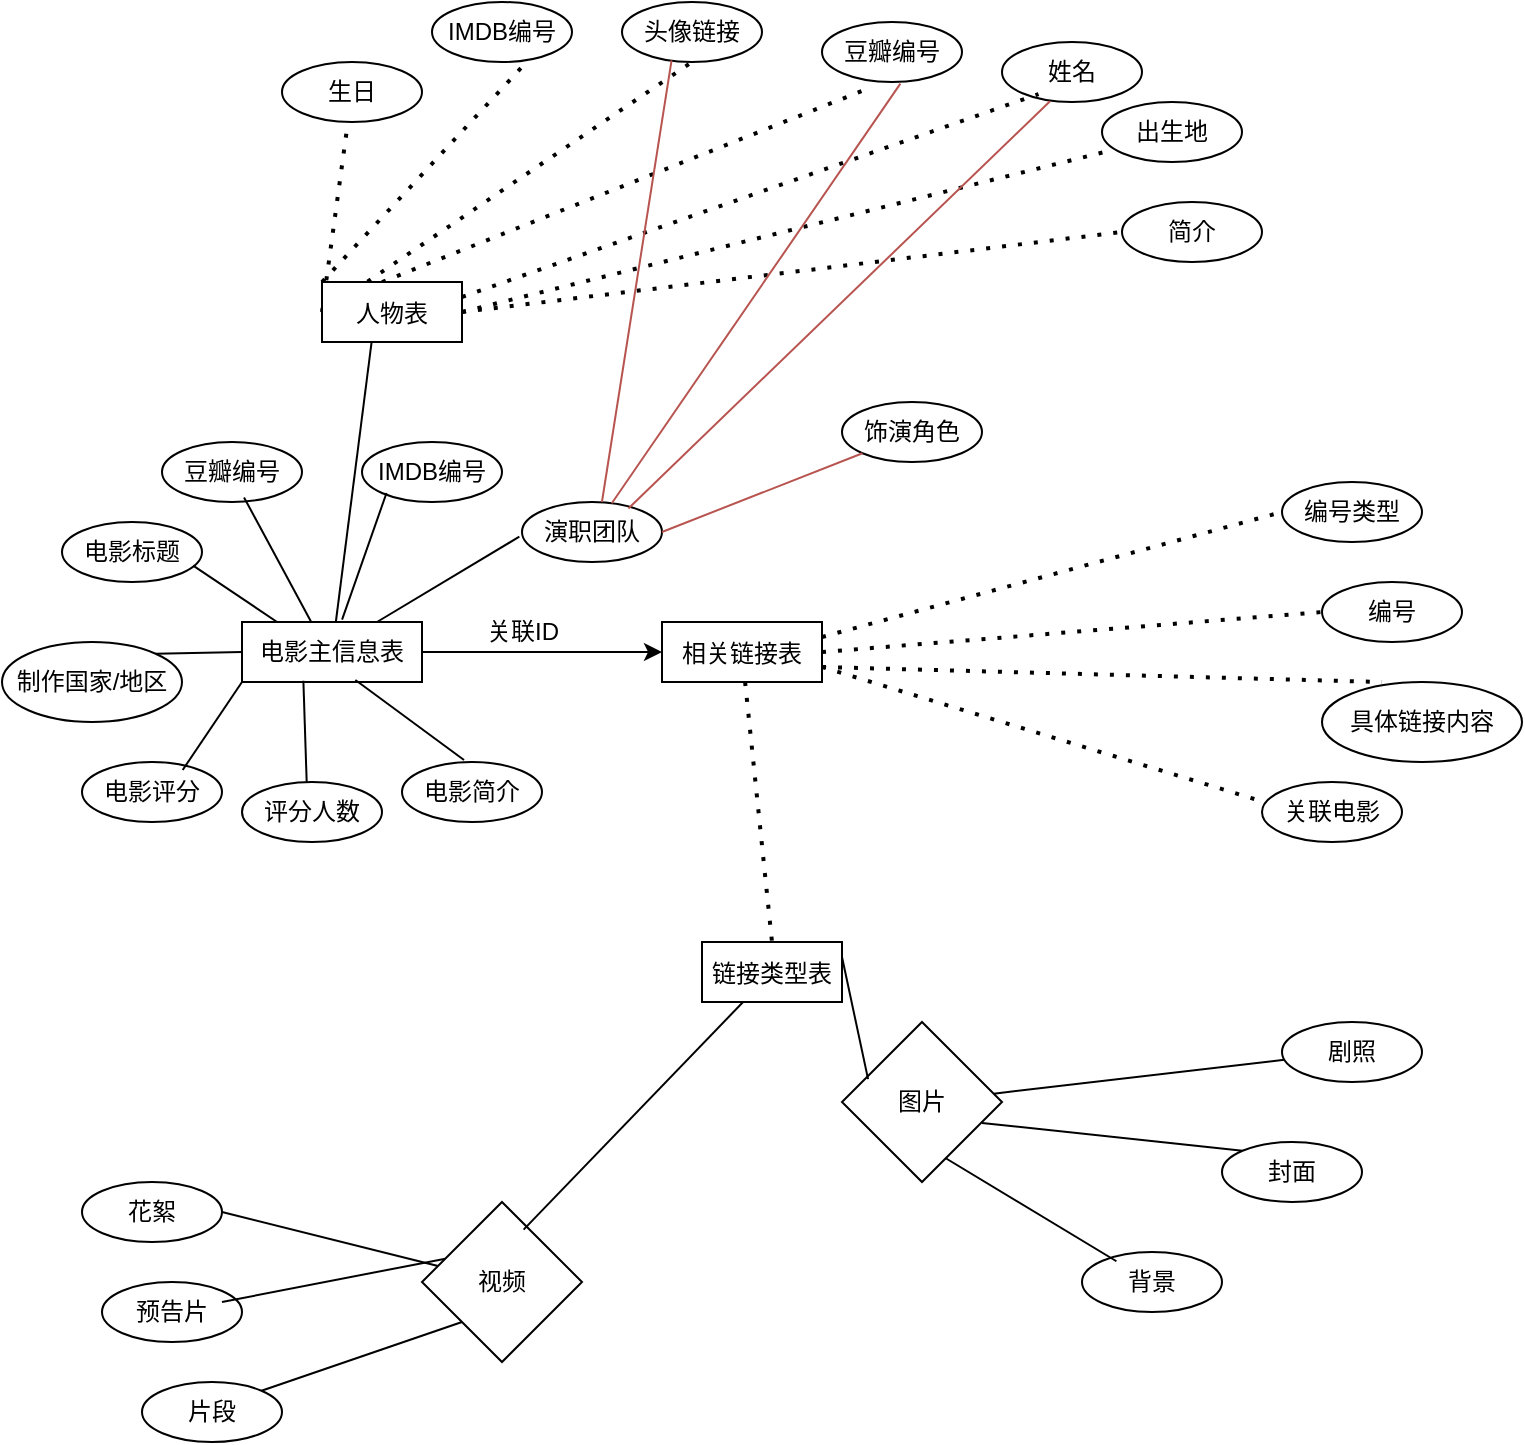 <mxfile version="24.7.12">
  <diagram name="第 1 页" id="hKK6e3-bGi8DGC7JCKwZ">
    <mxGraphModel dx="1434" dy="2346" grid="1" gridSize="10" guides="1" tooltips="1" connect="1" arrows="1" fold="1" page="1" pageScale="1" pageWidth="900" pageHeight="1600" math="0" shadow="0">
      <root>
        <mxCell id="0" />
        <mxCell id="1" parent="0" />
        <mxCell id="WwOy-W65AdmmbrhSYN2I-65" style="edgeStyle=orthogonalEdgeStyle;rounded=0;orthogonalLoop=1;jettySize=auto;html=1;entryX=0;entryY=0.5;entryDx=0;entryDy=0;fontFamily=Helvetica;fontSize=12;fontColor=default;" edge="1" parent="1" source="WwOy-W65AdmmbrhSYN2I-1" target="WwOy-W65AdmmbrhSYN2I-11">
          <mxGeometry relative="1" as="geometry" />
        </mxCell>
        <mxCell id="WwOy-W65AdmmbrhSYN2I-1" value="电影主信息表" style="rounded=0;whiteSpace=wrap;html=1;" vertex="1" parent="1">
          <mxGeometry x="150" y="170" width="90" height="30" as="geometry" />
        </mxCell>
        <mxCell id="WwOy-W65AdmmbrhSYN2I-2" value="电影标题" style="ellipse;whiteSpace=wrap;html=1;" vertex="1" parent="1">
          <mxGeometry x="60" y="120" width="70" height="30" as="geometry" />
        </mxCell>
        <mxCell id="WwOy-W65AdmmbrhSYN2I-3" value="制作国家/地区" style="ellipse;whiteSpace=wrap;html=1;" vertex="1" parent="1">
          <mxGeometry x="30" y="180" width="90" height="40" as="geometry" />
        </mxCell>
        <mxCell id="WwOy-W65AdmmbrhSYN2I-4" value="电影评分" style="ellipse;whiteSpace=wrap;html=1;" vertex="1" parent="1">
          <mxGeometry x="70" y="240" width="70" height="30" as="geometry" />
        </mxCell>
        <mxCell id="WwOy-W65AdmmbrhSYN2I-5" value="评分人数" style="ellipse;whiteSpace=wrap;html=1;" vertex="1" parent="1">
          <mxGeometry x="150" y="250" width="70" height="30" as="geometry" />
        </mxCell>
        <mxCell id="WwOy-W65AdmmbrhSYN2I-6" value="电影简介" style="ellipse;whiteSpace=wrap;html=1;" vertex="1" parent="1">
          <mxGeometry x="230" y="240" width="70" height="30" as="geometry" />
        </mxCell>
        <mxCell id="WwOy-W65AdmmbrhSYN2I-7" value="豆瓣编号" style="ellipse;whiteSpace=wrap;html=1;" vertex="1" parent="1">
          <mxGeometry x="110" y="80" width="70" height="30" as="geometry" />
        </mxCell>
        <mxCell id="WwOy-W65AdmmbrhSYN2I-8" value="IMDB编号" style="ellipse;whiteSpace=wrap;html=1;" vertex="1" parent="1">
          <mxGeometry x="210" y="80" width="70" height="30" as="geometry" />
        </mxCell>
        <mxCell id="WwOy-W65AdmmbrhSYN2I-9" value="演职团队" style="ellipse;whiteSpace=wrap;html=1;" vertex="1" parent="1">
          <mxGeometry x="290" y="110" width="70" height="30" as="geometry" />
        </mxCell>
        <mxCell id="WwOy-W65AdmmbrhSYN2I-11" value="相关链接表" style="%3CmxGraphModel%3E%3Croot%3E%3CmxCell%20id%3D%220%22%2F%3E%3CmxCell%20id%3D%221%22%20parent%3D%220%22%2F%3E%3CmxCell%20id%3D%222%22%20value%3D%22%E7%9B%B8%E5%85%B3%E8%A7%86%E9%A2%91%E9%93%BE%E6%8E%A5%22%20style%3D%22ellipse%3BwhiteSpace%3Dwrap%3Bhtml%3D1%3B%22%20vertex%3D%221%22%20parent%3D%221%22%3E%3CmxGeometry%20x%3D%22310%22%20y%3D%22170%22%20width%3D%2280%22%20height%3D%2240%22%20as%3D%22geometry%22%2F%3E%3C%2FmxCell%3E%3C%2Froot%3E%3C%2FmxGraphModel%3E" vertex="1" parent="1">
          <mxGeometry x="360" y="170" width="80" height="30" as="geometry" />
        </mxCell>
        <mxCell id="WwOy-W65AdmmbrhSYN2I-13" value="" style="endArrow=none;html=1;rounded=0;entryX=0.937;entryY=0.726;entryDx=0;entryDy=0;entryPerimeter=0;exitX=0.195;exitY=0;exitDx=0;exitDy=0;exitPerimeter=0;" edge="1" parent="1" source="WwOy-W65AdmmbrhSYN2I-1" target="WwOy-W65AdmmbrhSYN2I-2">
          <mxGeometry width="50" height="50" relative="1" as="geometry">
            <mxPoint x="90" y="200" as="sourcePoint" />
            <mxPoint x="140" y="150" as="targetPoint" />
          </mxGeometry>
        </mxCell>
        <mxCell id="WwOy-W65AdmmbrhSYN2I-14" value="" style="endArrow=none;html=1;rounded=0;entryX=0.586;entryY=0.924;entryDx=0;entryDy=0;entryPerimeter=0;exitX=0.386;exitY=0.007;exitDx=0;exitDy=0;exitPerimeter=0;" edge="1" parent="1" source="WwOy-W65AdmmbrhSYN2I-1" target="WwOy-W65AdmmbrhSYN2I-7">
          <mxGeometry width="50" height="50" relative="1" as="geometry">
            <mxPoint x="210" y="148" as="sourcePoint" />
            <mxPoint x="168" y="120" as="targetPoint" />
          </mxGeometry>
        </mxCell>
        <mxCell id="WwOy-W65AdmmbrhSYN2I-15" value="" style="endArrow=none;html=1;rounded=0;entryX=0.175;entryY=0.85;entryDx=0;entryDy=0;entryPerimeter=0;exitX=0.556;exitY=-0.039;exitDx=0;exitDy=0;exitPerimeter=0;" edge="1" parent="1" source="WwOy-W65AdmmbrhSYN2I-1" target="WwOy-W65AdmmbrhSYN2I-8">
          <mxGeometry width="50" height="50" relative="1" as="geometry">
            <mxPoint x="237" y="160" as="sourcePoint" />
            <mxPoint x="220" y="110" as="targetPoint" />
          </mxGeometry>
        </mxCell>
        <mxCell id="WwOy-W65AdmmbrhSYN2I-16" value="" style="endArrow=none;html=1;rounded=0;entryX=-0.019;entryY=0.578;entryDx=0;entryDy=0;entryPerimeter=0;exitX=0.75;exitY=0;exitDx=0;exitDy=0;" edge="1" parent="1" source="WwOy-W65AdmmbrhSYN2I-1" target="WwOy-W65AdmmbrhSYN2I-9">
          <mxGeometry width="50" height="50" relative="1" as="geometry">
            <mxPoint x="230" y="173" as="sourcePoint" />
            <mxPoint x="252" y="110" as="targetPoint" />
          </mxGeometry>
        </mxCell>
        <mxCell id="WwOy-W65AdmmbrhSYN2I-19" value="" style="endArrow=none;html=1;rounded=0;exitX=0.63;exitY=0.967;exitDx=0;exitDy=0;entryX=0.443;entryY=-0.033;entryDx=0;entryDy=0;entryPerimeter=0;exitPerimeter=0;" edge="1" parent="1" source="WwOy-W65AdmmbrhSYN2I-1" target="WwOy-W65AdmmbrhSYN2I-6">
          <mxGeometry width="50" height="50" relative="1" as="geometry">
            <mxPoint x="214" y="210" as="sourcePoint" />
            <mxPoint x="276" y="228" as="targetPoint" />
          </mxGeometry>
        </mxCell>
        <mxCell id="WwOy-W65AdmmbrhSYN2I-20" value="" style="endArrow=none;html=1;rounded=0;exitX=0.341;exitY=0.978;exitDx=0;exitDy=0;entryX=0.462;entryY=0;entryDx=0;entryDy=0;entryPerimeter=0;exitPerimeter=0;" edge="1" parent="1" source="WwOy-W65AdmmbrhSYN2I-1" target="WwOy-W65AdmmbrhSYN2I-5">
          <mxGeometry width="50" height="50" relative="1" as="geometry">
            <mxPoint x="168" y="205" as="sourcePoint" />
            <mxPoint x="222" y="245" as="targetPoint" />
          </mxGeometry>
        </mxCell>
        <mxCell id="WwOy-W65AdmmbrhSYN2I-21" value="" style="endArrow=none;html=1;rounded=0;exitX=0;exitY=1;exitDx=0;exitDy=0;entryX=0.719;entryY=0.133;entryDx=0;entryDy=0;entryPerimeter=0;" edge="1" parent="1" source="WwOy-W65AdmmbrhSYN2I-1" target="WwOy-W65AdmmbrhSYN2I-4">
          <mxGeometry width="50" height="50" relative="1" as="geometry">
            <mxPoint x="130" y="190" as="sourcePoint" />
            <mxPoint x="131" y="241" as="targetPoint" />
          </mxGeometry>
        </mxCell>
        <mxCell id="WwOy-W65AdmmbrhSYN2I-22" value="" style="endArrow=none;html=1;rounded=0;exitX=0;exitY=0.5;exitDx=0;exitDy=0;entryX=1;entryY=0;entryDx=0;entryDy=0;" edge="1" parent="1" source="WwOy-W65AdmmbrhSYN2I-1" target="WwOy-W65AdmmbrhSYN2I-3">
          <mxGeometry width="50" height="50" relative="1" as="geometry">
            <mxPoint x="140" y="163" as="sourcePoint" />
            <mxPoint x="110" y="207" as="targetPoint" />
          </mxGeometry>
        </mxCell>
        <mxCell id="WwOy-W65AdmmbrhSYN2I-23" value="豆瓣编号" style="ellipse;whiteSpace=wrap;html=1;" vertex="1" parent="1">
          <mxGeometry x="440" y="-130" width="70" height="30" as="geometry" />
        </mxCell>
        <mxCell id="WwOy-W65AdmmbrhSYN2I-24" value="编号类型" style="ellipse;whiteSpace=wrap;html=1;" vertex="1" parent="1">
          <mxGeometry x="670" y="100" width="70" height="30" as="geometry" />
        </mxCell>
        <mxCell id="WwOy-W65AdmmbrhSYN2I-25" value="饰演角色" style="ellipse;whiteSpace=wrap;html=1;" vertex="1" parent="1">
          <mxGeometry x="450" y="60" width="70" height="30" as="geometry" />
        </mxCell>
        <mxCell id="WwOy-W65AdmmbrhSYN2I-26" value="头像链接" style="ellipse;whiteSpace=wrap;html=1;" vertex="1" parent="1">
          <mxGeometry x="340" y="-140" width="70" height="30" as="geometry" />
        </mxCell>
        <mxCell id="WwOy-W65AdmmbrhSYN2I-28" value="姓名" style="ellipse;whiteSpace=wrap;html=1;" vertex="1" parent="1">
          <mxGeometry x="530" y="-120" width="70" height="30" as="geometry" />
        </mxCell>
        <mxCell id="WwOy-W65AdmmbrhSYN2I-33" value="编号" style="ellipse;whiteSpace=wrap;html=1;" vertex="1" parent="1">
          <mxGeometry x="690" y="150" width="70" height="30" as="geometry" />
        </mxCell>
        <mxCell id="WwOy-W65AdmmbrhSYN2I-34" value="花絮" style="ellipse;whiteSpace=wrap;html=1;" vertex="1" parent="1">
          <mxGeometry x="70" y="450" width="70" height="30" as="geometry" />
        </mxCell>
        <mxCell id="WwOy-W65AdmmbrhSYN2I-35" value="预告片" style="ellipse;whiteSpace=wrap;html=1;" vertex="1" parent="1">
          <mxGeometry x="80" y="500" width="70" height="30" as="geometry" />
        </mxCell>
        <mxCell id="WwOy-W65AdmmbrhSYN2I-36" value="片段" style="ellipse;whiteSpace=wrap;html=1;" vertex="1" parent="1">
          <mxGeometry x="100" y="550" width="70" height="30" as="geometry" />
        </mxCell>
        <mxCell id="WwOy-W65AdmmbrhSYN2I-37" value="" style="endArrow=none;dashed=1;html=1;dashPattern=1 3;strokeWidth=2;rounded=0;entryX=0;entryY=0.5;entryDx=0;entryDy=0;exitX=1;exitY=0.25;exitDx=0;exitDy=0;" edge="1" parent="1" source="WwOy-W65AdmmbrhSYN2I-11" target="WwOy-W65AdmmbrhSYN2I-24">
          <mxGeometry width="50" height="50" relative="1" as="geometry">
            <mxPoint x="370" y="129" as="sourcePoint" />
            <mxPoint x="635" y="83" as="targetPoint" />
          </mxGeometry>
        </mxCell>
        <mxCell id="WwOy-W65AdmmbrhSYN2I-38" value="" style="endArrow=none;dashed=1;html=1;dashPattern=1 3;strokeWidth=2;rounded=0;entryX=0;entryY=0.5;entryDx=0;entryDy=0;exitX=1;exitY=0.5;exitDx=0;exitDy=0;" edge="1" parent="1" source="WwOy-W65AdmmbrhSYN2I-11" target="WwOy-W65AdmmbrhSYN2I-33">
          <mxGeometry width="50" height="50" relative="1" as="geometry">
            <mxPoint x="400" y="178" as="sourcePoint" />
            <mxPoint x="682" y="150" as="targetPoint" />
          </mxGeometry>
        </mxCell>
        <mxCell id="WwOy-W65AdmmbrhSYN2I-39" value="" style="endArrow=none;dashed=1;html=1;dashPattern=1 3;strokeWidth=2;rounded=0;exitX=1;exitY=0.75;exitDx=0;exitDy=0;" edge="1" parent="1" source="WwOy-W65AdmmbrhSYN2I-11">
          <mxGeometry width="50" height="50" relative="1" as="geometry">
            <mxPoint x="400" y="185" as="sourcePoint" />
            <mxPoint x="720" y="200" as="targetPoint" />
          </mxGeometry>
        </mxCell>
        <mxCell id="WwOy-W65AdmmbrhSYN2I-41" value="" style="endArrow=none;dashed=1;html=1;dashPattern=1 3;strokeWidth=2;rounded=0;entryX=0.5;entryY=0;entryDx=0;entryDy=0;" edge="1" parent="1" source="WwOy-W65AdmmbrhSYN2I-11" target="WwOy-W65AdmmbrhSYN2I-43">
          <mxGeometry width="50" height="50" relative="1" as="geometry">
            <mxPoint x="390" y="187" as="sourcePoint" />
            <mxPoint x="720" y="240" as="targetPoint" />
          </mxGeometry>
        </mxCell>
        <mxCell id="WwOy-W65AdmmbrhSYN2I-42" value="具体链接内容" style="ellipse;whiteSpace=wrap;html=1;" vertex="1" parent="1">
          <mxGeometry x="690" y="200" width="100" height="40" as="geometry" />
        </mxCell>
        <mxCell id="WwOy-W65AdmmbrhSYN2I-43" value="链接类型表" style="%3CmxGraphModel%3E%3Croot%3E%3CmxCell%20id%3D%220%22%2F%3E%3CmxCell%20id%3D%221%22%20parent%3D%220%22%2F%3E%3CmxCell%20id%3D%222%22%20value%3D%22%22%20style%3D%22endArrow%3Dnone%3Bhtml%3D1%3Brounded%3D0%3BentryX%3D-0.019%3BentryY%3D0.578%3BentryDx%3D0%3BentryDy%3D0%3BentryPerimeter%3D0%3BexitX%3D0.75%3BexitY%3D0%3BexitDx%3D0%3BexitDy%3D0%3B%22%20edge%3D%221%22%20parent%3D%221%22%3E%3CmxGeometry%20width%3D%2250%22%20height%3D%2250%22%20relative%3D%221%22%20as%3D%22geometry%22%3E%3CmxPoint%20x%3D%22218%22%20y%3D%22170%22%20as%3D%22sourcePoint%22%2F%3E%3CmxPoint%20x%3D%22289%22%20y%3D%22127%22%20as%3D%22targetPoint%22%2F%3E%3C%2FmxGeometry%3E%3C%2FmxCell%3E%3C%2Froot%3E%3C%2FmxGraphModel%3E" vertex="1" parent="1">
          <mxGeometry x="380" y="330" width="70" height="30" as="geometry" />
        </mxCell>
        <mxCell id="WwOy-W65AdmmbrhSYN2I-44" value="关联电影" style="ellipse;whiteSpace=wrap;html=1;" vertex="1" parent="1">
          <mxGeometry x="660" y="250" width="70" height="30" as="geometry" />
        </mxCell>
        <mxCell id="WwOy-W65AdmmbrhSYN2I-46" value="" style="endArrow=none;dashed=1;html=1;dashPattern=1 3;strokeWidth=2;rounded=0;entryX=0;entryY=0.322;entryDx=0;entryDy=0;exitX=1;exitY=0.75;exitDx=0;exitDy=0;entryPerimeter=0;" edge="1" parent="1" source="WwOy-W65AdmmbrhSYN2I-11" target="WwOy-W65AdmmbrhSYN2I-44">
          <mxGeometry width="50" height="50" relative="1" as="geometry">
            <mxPoint x="400" y="197" as="sourcePoint" />
            <mxPoint x="720" y="244" as="targetPoint" />
          </mxGeometry>
        </mxCell>
        <mxCell id="WwOy-W65AdmmbrhSYN2I-47" value="封面" style="ellipse;whiteSpace=wrap;html=1;" vertex="1" parent="1">
          <mxGeometry x="640" y="430" width="70" height="30" as="geometry" />
        </mxCell>
        <mxCell id="WwOy-W65AdmmbrhSYN2I-48" value="背景" style="ellipse;whiteSpace=wrap;html=1;" vertex="1" parent="1">
          <mxGeometry x="570" y="485" width="70" height="30" as="geometry" />
        </mxCell>
        <mxCell id="WwOy-W65AdmmbrhSYN2I-49" value="剧照" style="ellipse;whiteSpace=wrap;html=1;" vertex="1" parent="1">
          <mxGeometry x="670" y="370" width="70" height="30" as="geometry" />
        </mxCell>
        <mxCell id="WwOy-W65AdmmbrhSYN2I-50" value="" style="endArrow=none;html=1;rounded=0;fontFamily=Helvetica;fontSize=12;fontColor=default;exitX=1;exitY=0.5;exitDx=0;exitDy=0;" edge="1" parent="1" source="WwOy-W65AdmmbrhSYN2I-34" target="WwOy-W65AdmmbrhSYN2I-54">
          <mxGeometry width="50" height="50" relative="1" as="geometry">
            <mxPoint x="210" y="390" as="sourcePoint" />
            <mxPoint x="260" y="340" as="targetPoint" />
          </mxGeometry>
        </mxCell>
        <mxCell id="WwOy-W65AdmmbrhSYN2I-51" value="" style="endArrow=none;html=1;rounded=0;fontFamily=Helvetica;fontSize=12;fontColor=default;entryX=0.219;entryY=0.34;entryDx=0;entryDy=0;entryPerimeter=0;" edge="1" parent="1" target="WwOy-W65AdmmbrhSYN2I-54">
          <mxGeometry width="50" height="50" relative="1" as="geometry">
            <mxPoint x="140" y="510" as="sourcePoint" />
            <mxPoint x="350" y="365" as="targetPoint" />
          </mxGeometry>
        </mxCell>
        <mxCell id="WwOy-W65AdmmbrhSYN2I-52" value="图片&lt;span style=&quot;color: rgba(0, 0, 0, 0); font-family: monospace; font-size: 0px; text-align: start; text-wrap: nowrap;&quot;&gt;%3CmxGraphModel%3E%3Croot%3E%3CmxCell%20id%3D%220%22%2F%3E%3CmxCell%20id%3D%221%22%20parent%3D%220%22%2F%3E%3CmxCell%20id%3D%222%22%20value%3D%22%22%20style%3D%22endArrow%3Dnone%3Bhtml%3D1%3Brounded%3D0%3BfontFamily%3DHelvetica%3BfontSize%3D12%3BfontColor%3Ddefault%3BentryX%3D0%3BentryY%3D0.5%3BentryDx%3D0%3BentryDy%3D0%3BexitX%3D0.655%3BexitY%3D0.072%3BexitDx%3D0%3BexitDy%3D0%3BexitPerimeter%3D0%3B%22%20edge%3D%221%22%20parent%3D%221%22%3E%3CmxGeometry%20width%3D%2250%22%20height%3D%2250%22%20relative%3D%221%22%20as%3D%22geometry%22%3E%3CmxPoint%20x%3D%22186%22%20y%3D%22412%22%20as%3D%22sourcePoint%22%2F%3E%3CmxPoint%20x%3D%22340%22%20y%3D%22355%22%20as%3D%22targetPoint%22%2F%3E%3C%2FmxGeometry%3E%3C%2FmxCell%3E%3C%2Froot%3E%3C%2FmxGraphModel%3E&lt;/span&gt;" style="rhombus;whiteSpace=wrap;html=1;strokeColor=default;align=center;verticalAlign=middle;fontFamily=Helvetica;fontSize=12;fontColor=default;fillColor=default;" vertex="1" parent="1">
          <mxGeometry x="450" y="370" width="80" height="80" as="geometry" />
        </mxCell>
        <mxCell id="WwOy-W65AdmmbrhSYN2I-54" value="视频" style="rhombus;whiteSpace=wrap;html=1;strokeColor=default;align=center;verticalAlign=middle;fontFamily=Helvetica;fontSize=12;fontColor=default;fillColor=default;" vertex="1" parent="1">
          <mxGeometry x="240" y="460" width="80" height="80" as="geometry" />
        </mxCell>
        <mxCell id="WwOy-W65AdmmbrhSYN2I-56" value="" style="endArrow=none;html=1;rounded=0;fontFamily=Helvetica;fontSize=12;fontColor=default;entryX=1;entryY=0.25;entryDx=0;entryDy=0;exitX=0.163;exitY=0.357;exitDx=0;exitDy=0;exitPerimeter=0;" edge="1" parent="1" source="WwOy-W65AdmmbrhSYN2I-52" target="WwOy-W65AdmmbrhSYN2I-43">
          <mxGeometry width="50" height="50" relative="1" as="geometry">
            <mxPoint x="276" y="443" as="sourcePoint" />
            <mxPoint x="382" y="381" as="targetPoint" />
          </mxGeometry>
        </mxCell>
        <mxCell id="WwOy-W65AdmmbrhSYN2I-57" value="" style="endArrow=none;html=1;rounded=0;fontFamily=Helvetica;fontSize=12;fontColor=default;exitX=0.635;exitY=0.173;exitDx=0;exitDy=0;exitPerimeter=0;" edge="1" parent="1" source="WwOy-W65AdmmbrhSYN2I-54" target="WwOy-W65AdmmbrhSYN2I-43">
          <mxGeometry width="50" height="50" relative="1" as="geometry">
            <mxPoint x="290" y="480" as="sourcePoint" />
            <mxPoint x="420" y="358" as="targetPoint" />
          </mxGeometry>
        </mxCell>
        <mxCell id="WwOy-W65AdmmbrhSYN2I-59" value="" style="endArrow=none;html=1;rounded=0;fontFamily=Helvetica;fontSize=12;fontColor=default;entryX=0;entryY=1;entryDx=0;entryDy=0;exitX=1;exitY=0;exitDx=0;exitDy=0;" edge="1" parent="1" source="WwOy-W65AdmmbrhSYN2I-36" target="WwOy-W65AdmmbrhSYN2I-54">
          <mxGeometry width="50" height="50" relative="1" as="geometry">
            <mxPoint x="150" y="520" as="sourcePoint" />
            <mxPoint x="268" y="497" as="targetPoint" />
          </mxGeometry>
        </mxCell>
        <mxCell id="WwOy-W65AdmmbrhSYN2I-61" value="" style="endArrow=none;html=1;rounded=0;fontFamily=Helvetica;fontSize=12;fontColor=default;" edge="1" parent="1" source="WwOy-W65AdmmbrhSYN2I-49" target="WwOy-W65AdmmbrhSYN2I-52">
          <mxGeometry width="50" height="50" relative="1" as="geometry">
            <mxPoint x="657" y="334" as="sourcePoint" />
            <mxPoint x="560" y="326" as="targetPoint" />
          </mxGeometry>
        </mxCell>
        <mxCell id="WwOy-W65AdmmbrhSYN2I-62" value="" style="endArrow=none;html=1;rounded=0;fontFamily=Helvetica;fontSize=12;fontColor=default;entryX=0.875;entryY=0.631;entryDx=0;entryDy=0;entryPerimeter=0;exitX=0;exitY=0;exitDx=0;exitDy=0;" edge="1" parent="1" source="WwOy-W65AdmmbrhSYN2I-47" target="WwOy-W65AdmmbrhSYN2I-52">
          <mxGeometry width="50" height="50" relative="1" as="geometry">
            <mxPoint x="670" y="335" as="sourcePoint" />
            <mxPoint x="570" y="336" as="targetPoint" />
          </mxGeometry>
        </mxCell>
        <mxCell id="WwOy-W65AdmmbrhSYN2I-63" value="" style="endArrow=none;html=1;rounded=0;fontFamily=Helvetica;fontSize=12;fontColor=default;entryX=0.646;entryY=0.85;entryDx=0;entryDy=0;entryPerimeter=0;exitX=0.246;exitY=0.154;exitDx=0;exitDy=0;exitPerimeter=0;" edge="1" parent="1" source="WwOy-W65AdmmbrhSYN2I-48" target="WwOy-W65AdmmbrhSYN2I-52">
          <mxGeometry width="50" height="50" relative="1" as="geometry">
            <mxPoint x="670" y="374" as="sourcePoint" />
            <mxPoint x="560" y="350" as="targetPoint" />
          </mxGeometry>
        </mxCell>
        <mxCell id="WwOy-W65AdmmbrhSYN2I-66" value="关联ID" style="text;html=1;align=center;verticalAlign=middle;resizable=0;points=[];autosize=1;strokeColor=none;fillColor=none;fontFamily=Helvetica;fontSize=12;fontColor=default;" vertex="1" parent="1">
          <mxGeometry x="260" y="160" width="60" height="30" as="geometry" />
        </mxCell>
        <mxCell id="WwOy-W65AdmmbrhSYN2I-68" value="" style="endArrow=none;html=1;rounded=0;entryX=0;entryY=1;entryDx=0;entryDy=0;exitX=1;exitY=0.5;exitDx=0;exitDy=0;fillColor=#f8cecc;strokeColor=#b85450;" edge="1" parent="1" source="WwOy-W65AdmmbrhSYN2I-9" target="WwOy-W65AdmmbrhSYN2I-25">
          <mxGeometry width="50" height="50" relative="1" as="geometry">
            <mxPoint x="359" y="130" as="sourcePoint" />
            <mxPoint x="430" y="87" as="targetPoint" />
          </mxGeometry>
        </mxCell>
        <mxCell id="WwOy-W65AdmmbrhSYN2I-69" value="IMDB编号" style="ellipse;whiteSpace=wrap;html=1;" vertex="1" parent="1">
          <mxGeometry x="245" y="-140" width="70" height="30" as="geometry" />
        </mxCell>
        <mxCell id="WwOy-W65AdmmbrhSYN2I-70" value="生日" style="ellipse;whiteSpace=wrap;html=1;" vertex="1" parent="1">
          <mxGeometry x="170" y="-110" width="70" height="30" as="geometry" />
        </mxCell>
        <mxCell id="WwOy-W65AdmmbrhSYN2I-71" value="出生地" style="ellipse;whiteSpace=wrap;html=1;" vertex="1" parent="1">
          <mxGeometry x="580" y="-90" width="70" height="30" as="geometry" />
        </mxCell>
        <mxCell id="WwOy-W65AdmmbrhSYN2I-72" value="简介" style="ellipse;whiteSpace=wrap;html=1;" vertex="1" parent="1">
          <mxGeometry x="590" y="-40" width="70" height="30" as="geometry" />
        </mxCell>
        <mxCell id="WwOy-W65AdmmbrhSYN2I-74" value="" style="endArrow=none;html=1;rounded=0;entryX=0.354;entryY=1.005;entryDx=0;entryDy=0;entryPerimeter=0;" edge="1" parent="1" source="WwOy-W65AdmmbrhSYN2I-1" target="WwOy-W65AdmmbrhSYN2I-64">
          <mxGeometry width="50" height="50" relative="1" as="geometry">
            <mxPoint x="370" y="135" as="sourcePoint" />
            <mxPoint x="470" y="105" as="targetPoint" />
          </mxGeometry>
        </mxCell>
        <mxCell id="WwOy-W65AdmmbrhSYN2I-77" value="" style="endArrow=none;dashed=1;html=1;dashPattern=1 3;strokeWidth=2;rounded=0;entryX=0.354;entryY=1.085;entryDx=0;entryDy=0;exitX=0.429;exitY=0;exitDx=0;exitDy=0;entryPerimeter=0;exitPerimeter=0;" edge="1" parent="1" source="WwOy-W65AdmmbrhSYN2I-64" target="WwOy-W65AdmmbrhSYN2I-23">
          <mxGeometry width="50" height="50" relative="1" as="geometry">
            <mxPoint x="190" y="23" as="sourcePoint" />
            <mxPoint x="420" y="-40" as="targetPoint" />
          </mxGeometry>
        </mxCell>
        <mxCell id="WwOy-W65AdmmbrhSYN2I-78" value="" style="endArrow=none;dashed=1;html=1;dashPattern=1 3;strokeWidth=2;rounded=0;entryX=0.261;entryY=0.867;entryDx=0;entryDy=0;exitX=1;exitY=0.25;exitDx=0;exitDy=0;entryPerimeter=0;" edge="1" parent="1" source="WwOy-W65AdmmbrhSYN2I-64" target="WwOy-W65AdmmbrhSYN2I-28">
          <mxGeometry width="50" height="50" relative="1" as="geometry">
            <mxPoint x="400" y="10" as="sourcePoint" />
            <mxPoint x="475" y="-87" as="targetPoint" />
          </mxGeometry>
        </mxCell>
        <mxCell id="WwOy-W65AdmmbrhSYN2I-79" value="" style="endArrow=none;dashed=1;html=1;dashPattern=1 3;strokeWidth=2;rounded=0;entryX=0;entryY=0.5;entryDx=0;entryDy=0;exitX=1;exitY=0.5;exitDx=0;exitDy=0;" edge="1" parent="1" source="WwOy-W65AdmmbrhSYN2I-64" target="WwOy-W65AdmmbrhSYN2I-72">
          <mxGeometry width="50" height="50" relative="1" as="geometry">
            <mxPoint x="440" y="18" as="sourcePoint" />
            <mxPoint x="558" y="-84" as="targetPoint" />
          </mxGeometry>
        </mxCell>
        <mxCell id="WwOy-W65AdmmbrhSYN2I-80" value="" style="endArrow=none;dashed=1;html=1;dashPattern=1 3;strokeWidth=2;rounded=0;entryX=0.059;entryY=0.809;entryDx=0;entryDy=0;exitX=1;exitY=0.5;exitDx=0;exitDy=0;entryPerimeter=0;" edge="1" parent="1" source="WwOy-W65AdmmbrhSYN2I-64" target="WwOy-W65AdmmbrhSYN2I-71">
          <mxGeometry width="50" height="50" relative="1" as="geometry">
            <mxPoint x="450" y="28" as="sourcePoint" />
            <mxPoint x="568" y="-74" as="targetPoint" />
          </mxGeometry>
        </mxCell>
        <mxCell id="WwOy-W65AdmmbrhSYN2I-81" value="" style="endArrow=none;dashed=1;html=1;dashPattern=1 3;strokeWidth=2;rounded=0;entryX=0.5;entryY=1;entryDx=0;entryDy=0;exitX=0.325;exitY=-0.007;exitDx=0;exitDy=0;exitPerimeter=0;" edge="1" parent="1" source="WwOy-W65AdmmbrhSYN2I-64" target="WwOy-W65AdmmbrhSYN2I-26">
          <mxGeometry width="50" height="50" relative="1" as="geometry">
            <mxPoint x="390" y="-10" as="sourcePoint" />
            <mxPoint x="360" y="-80" as="targetPoint" />
          </mxGeometry>
        </mxCell>
        <mxCell id="WwOy-W65AdmmbrhSYN2I-82" value="" style="endArrow=none;dashed=1;html=1;dashPattern=1 3;strokeWidth=2;rounded=0;entryX=0.637;entryY=1.097;entryDx=0;entryDy=0;entryPerimeter=0;exitX=0;exitY=0;exitDx=0;exitDy=0;" edge="1" parent="1" source="WwOy-W65AdmmbrhSYN2I-64" target="WwOy-W65AdmmbrhSYN2I-69">
          <mxGeometry width="50" height="50" relative="1" as="geometry">
            <mxPoint x="400" as="sourcePoint" />
            <mxPoint x="385" y="-100" as="targetPoint" />
          </mxGeometry>
        </mxCell>
        <mxCell id="WwOy-W65AdmmbrhSYN2I-83" value="" style="endArrow=none;dashed=1;html=1;dashPattern=1 3;strokeWidth=2;rounded=0;exitX=0;exitY=0.5;exitDx=0;exitDy=0;" edge="1" parent="1" source="WwOy-W65AdmmbrhSYN2I-64" target="WwOy-W65AdmmbrhSYN2I-70">
          <mxGeometry width="50" height="50" relative="1" as="geometry">
            <mxPoint x="310" y="17" as="sourcePoint" />
            <mxPoint x="240" y="-90" as="targetPoint" />
          </mxGeometry>
        </mxCell>
        <mxCell id="WwOy-W65AdmmbrhSYN2I-85" value="" style="endArrow=none;html=1;rounded=0;fontFamily=Helvetica;fontSize=12;fontColor=default;entryX=0.354;entryY=0.973;entryDx=0;entryDy=0;entryPerimeter=0;exitX=0.571;exitY=0;exitDx=0;exitDy=0;exitPerimeter=0;fillColor=#f8cecc;strokeColor=#b85450;" edge="1" parent="1" source="WwOy-W65AdmmbrhSYN2I-9" target="WwOy-W65AdmmbrhSYN2I-26">
          <mxGeometry width="50" height="50" relative="1" as="geometry">
            <mxPoint x="300" as="sourcePoint" />
            <mxPoint x="350" y="-50" as="targetPoint" />
          </mxGeometry>
        </mxCell>
        <mxCell id="WwOy-W65AdmmbrhSYN2I-86" value="" style="endArrow=none;html=1;rounded=0;fontFamily=Helvetica;fontSize=12;fontColor=default;entryX=0.56;entryY=1.027;entryDx=0;entryDy=0;entryPerimeter=0;fillColor=#f8cecc;strokeColor=#b85450;" edge="1" parent="1" source="WwOy-W65AdmmbrhSYN2I-9" target="WwOy-W65AdmmbrhSYN2I-23">
          <mxGeometry width="50" height="50" relative="1" as="geometry">
            <mxPoint x="460" y="-20" as="sourcePoint" />
            <mxPoint x="510" y="-70" as="targetPoint" />
          </mxGeometry>
        </mxCell>
        <mxCell id="WwOy-W65AdmmbrhSYN2I-87" value="" style="endArrow=none;html=1;rounded=0;fontFamily=Helvetica;fontSize=12;fontColor=default;entryX=0.343;entryY=0.987;entryDx=0;entryDy=0;entryPerimeter=0;exitX=0.76;exitY=0.107;exitDx=0;exitDy=0;exitPerimeter=0;fillColor=#f8cecc;strokeColor=#b85450;" edge="1" parent="1" source="WwOy-W65AdmmbrhSYN2I-9" target="WwOy-W65AdmmbrhSYN2I-28">
          <mxGeometry width="50" height="50" relative="1" as="geometry">
            <mxPoint x="410" y="90" as="sourcePoint" />
            <mxPoint x="460" y="40" as="targetPoint" />
          </mxGeometry>
        </mxCell>
        <mxCell id="WwOy-W65AdmmbrhSYN2I-64" value="人物表" style="%3CmxGraphModel%3E%3Croot%3E%3CmxCell%20id%3D%220%22%2F%3E%3CmxCell%20id%3D%221%22%20parent%3D%220%22%2F%3E%3CmxCell%20id%3D%222%22%20value%3D%22%E7%9B%B8%E5%85%B3%E8%A7%86%E9%A2%91%E9%93%BE%E6%8E%A5%22%20style%3D%22ellipse%3BwhiteSpace%3Dwrap%3Bhtml%3D1%3B%22%20vertex%3D%221%22%20parent%3D%221%22%3E%3CmxGeometry%20x%3D%22310%22%20y%3D%22170%22%20width%3D%2280%22%20height%3D%2240%22%20as%3D%22geometry%22%2F%3E%3C%2FmxCell%3E%3C%2Froot%3E%3C%2FmxGraphModel%3E" vertex="1" parent="1">
          <mxGeometry x="190" width="70" height="30" as="geometry" />
        </mxCell>
      </root>
    </mxGraphModel>
  </diagram>
</mxfile>
